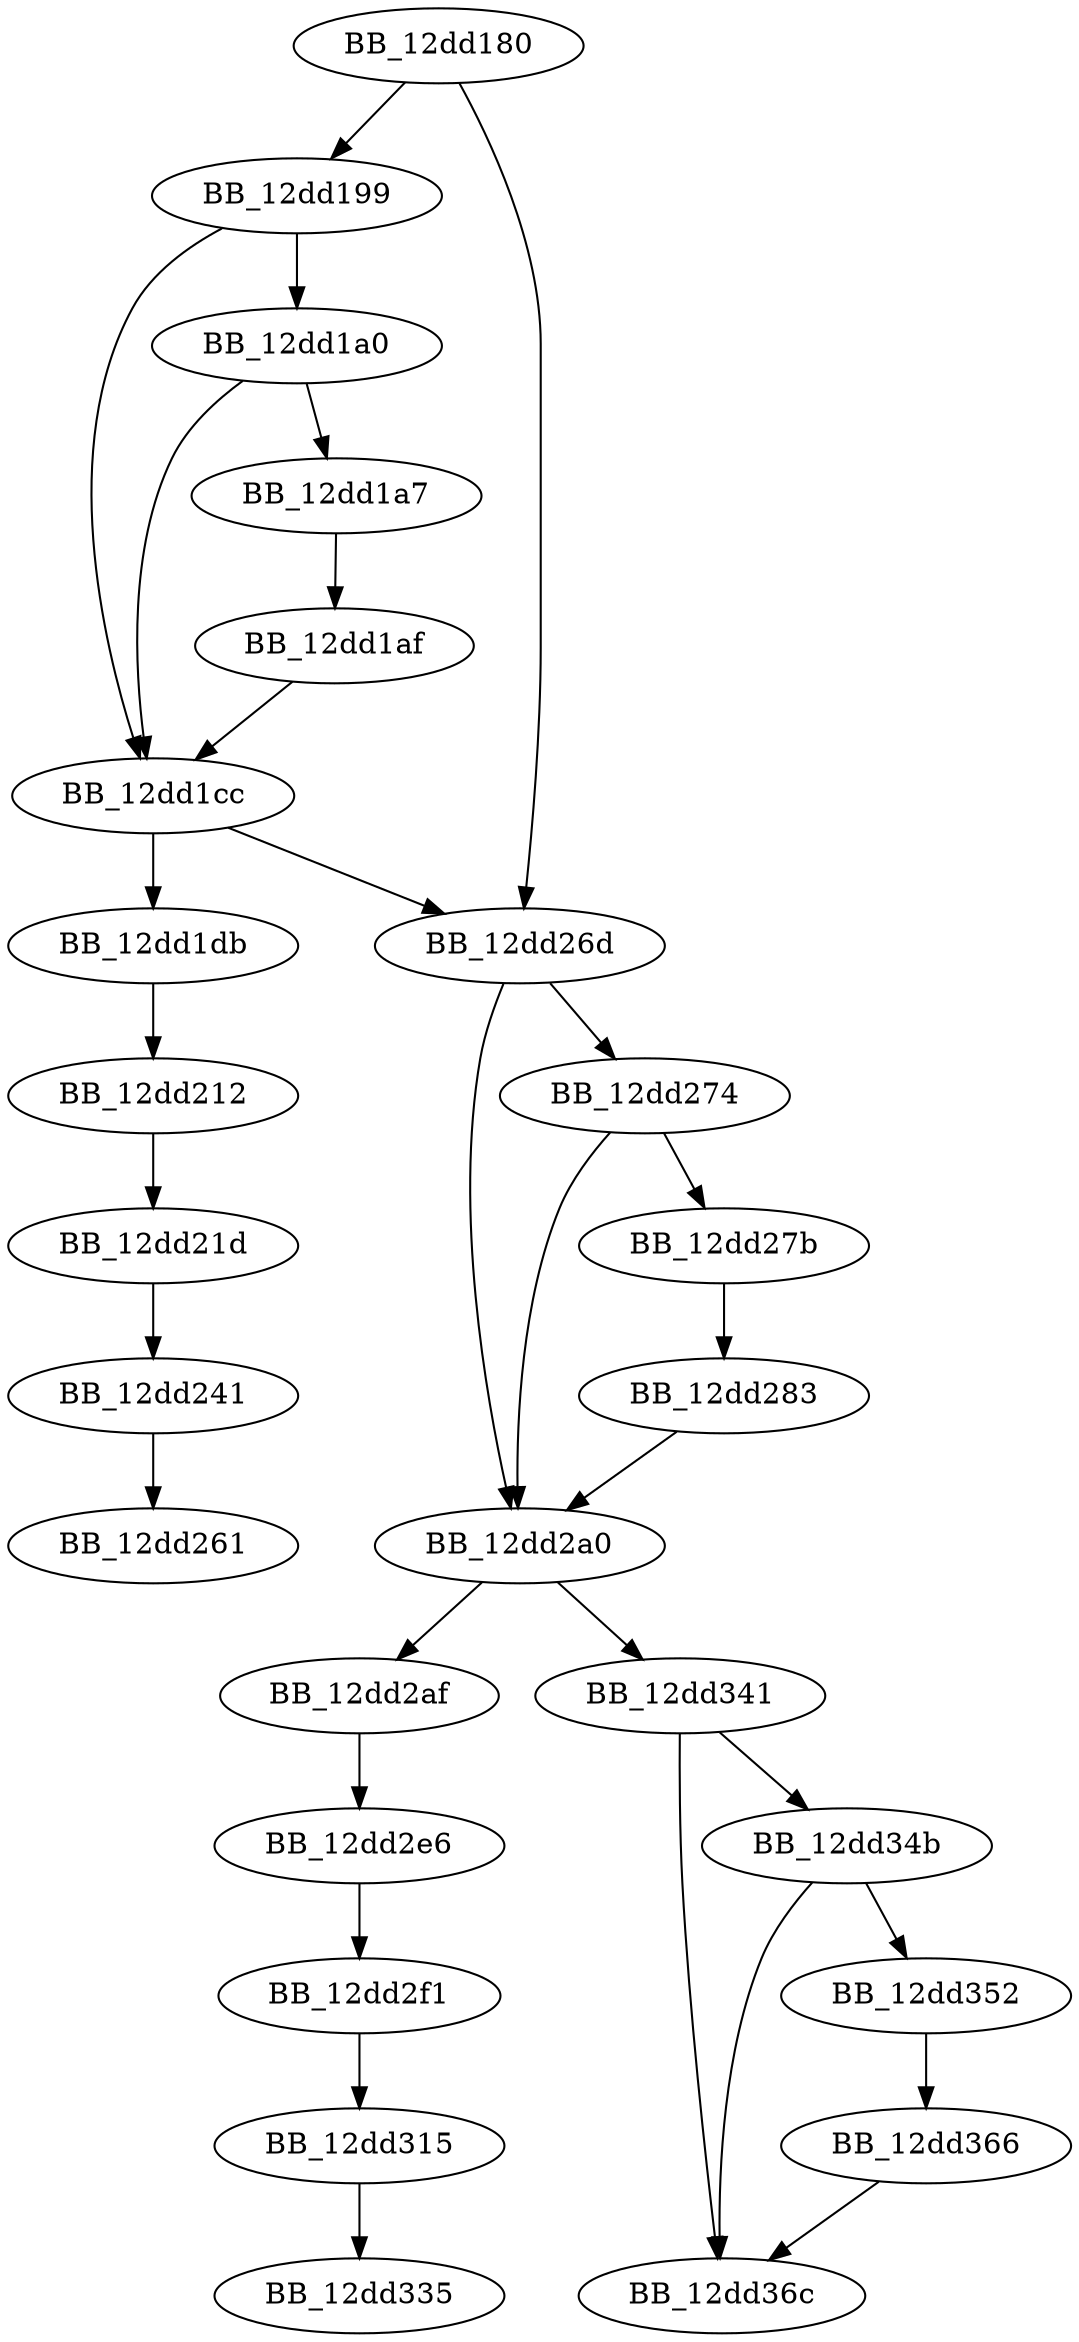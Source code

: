 DiGraph sub_12DD180{
BB_12dd180->BB_12dd199
BB_12dd180->BB_12dd26d
BB_12dd199->BB_12dd1a0
BB_12dd199->BB_12dd1cc
BB_12dd1a0->BB_12dd1a7
BB_12dd1a0->BB_12dd1cc
BB_12dd1a7->BB_12dd1af
BB_12dd1af->BB_12dd1cc
BB_12dd1cc->BB_12dd1db
BB_12dd1cc->BB_12dd26d
BB_12dd1db->BB_12dd212
BB_12dd212->BB_12dd21d
BB_12dd21d->BB_12dd241
BB_12dd241->BB_12dd261
BB_12dd26d->BB_12dd274
BB_12dd26d->BB_12dd2a0
BB_12dd274->BB_12dd27b
BB_12dd274->BB_12dd2a0
BB_12dd27b->BB_12dd283
BB_12dd283->BB_12dd2a0
BB_12dd2a0->BB_12dd2af
BB_12dd2a0->BB_12dd341
BB_12dd2af->BB_12dd2e6
BB_12dd2e6->BB_12dd2f1
BB_12dd2f1->BB_12dd315
BB_12dd315->BB_12dd335
BB_12dd341->BB_12dd34b
BB_12dd341->BB_12dd36c
BB_12dd34b->BB_12dd352
BB_12dd34b->BB_12dd36c
BB_12dd352->BB_12dd366
BB_12dd366->BB_12dd36c
}
